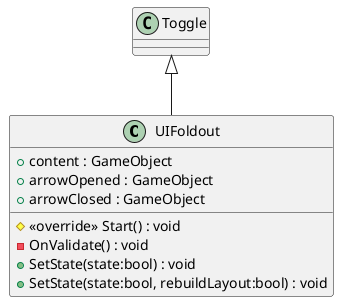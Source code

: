 @startuml
class UIFoldout {
    + content : GameObject
    + arrowOpened : GameObject
    + arrowClosed : GameObject
    # <<override>> Start() : void
    - OnValidate() : void
    + SetState(state:bool) : void
    + SetState(state:bool, rebuildLayout:bool) : void
}
Toggle <|-- UIFoldout
@enduml
